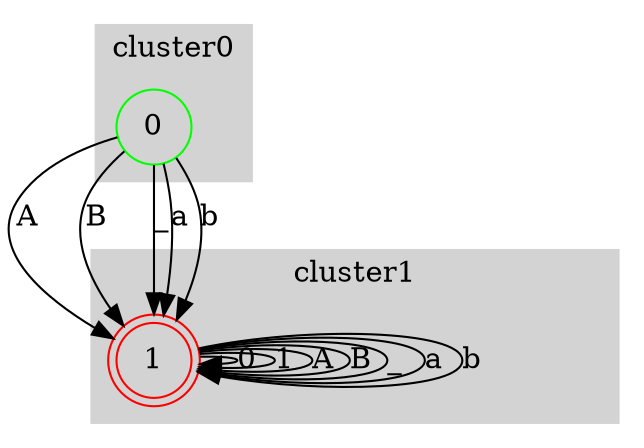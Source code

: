 digraph G {
subgraph cluster_0 {
style=filled;
color=lightgrey;
0[shape=circle color=green]
label=cluster0;
}
subgraph cluster_1 {
style=filled;
color=lightgrey;
1[shape=doublecircle color=red]
label=cluster1;
}
0->1[label= "A" ]
0->1[label= "B" ]
0->1[label= "_" ]
0->1[label= "a" ]
0->1[label= "b" ]
1->1[label= "0" ]
1->1[label= "1" ]
1->1[label= "A" ]
1->1[label= "B" ]
1->1[label= "_" ]
1->1[label= "a" ]
1->1[label= "b" ]
}